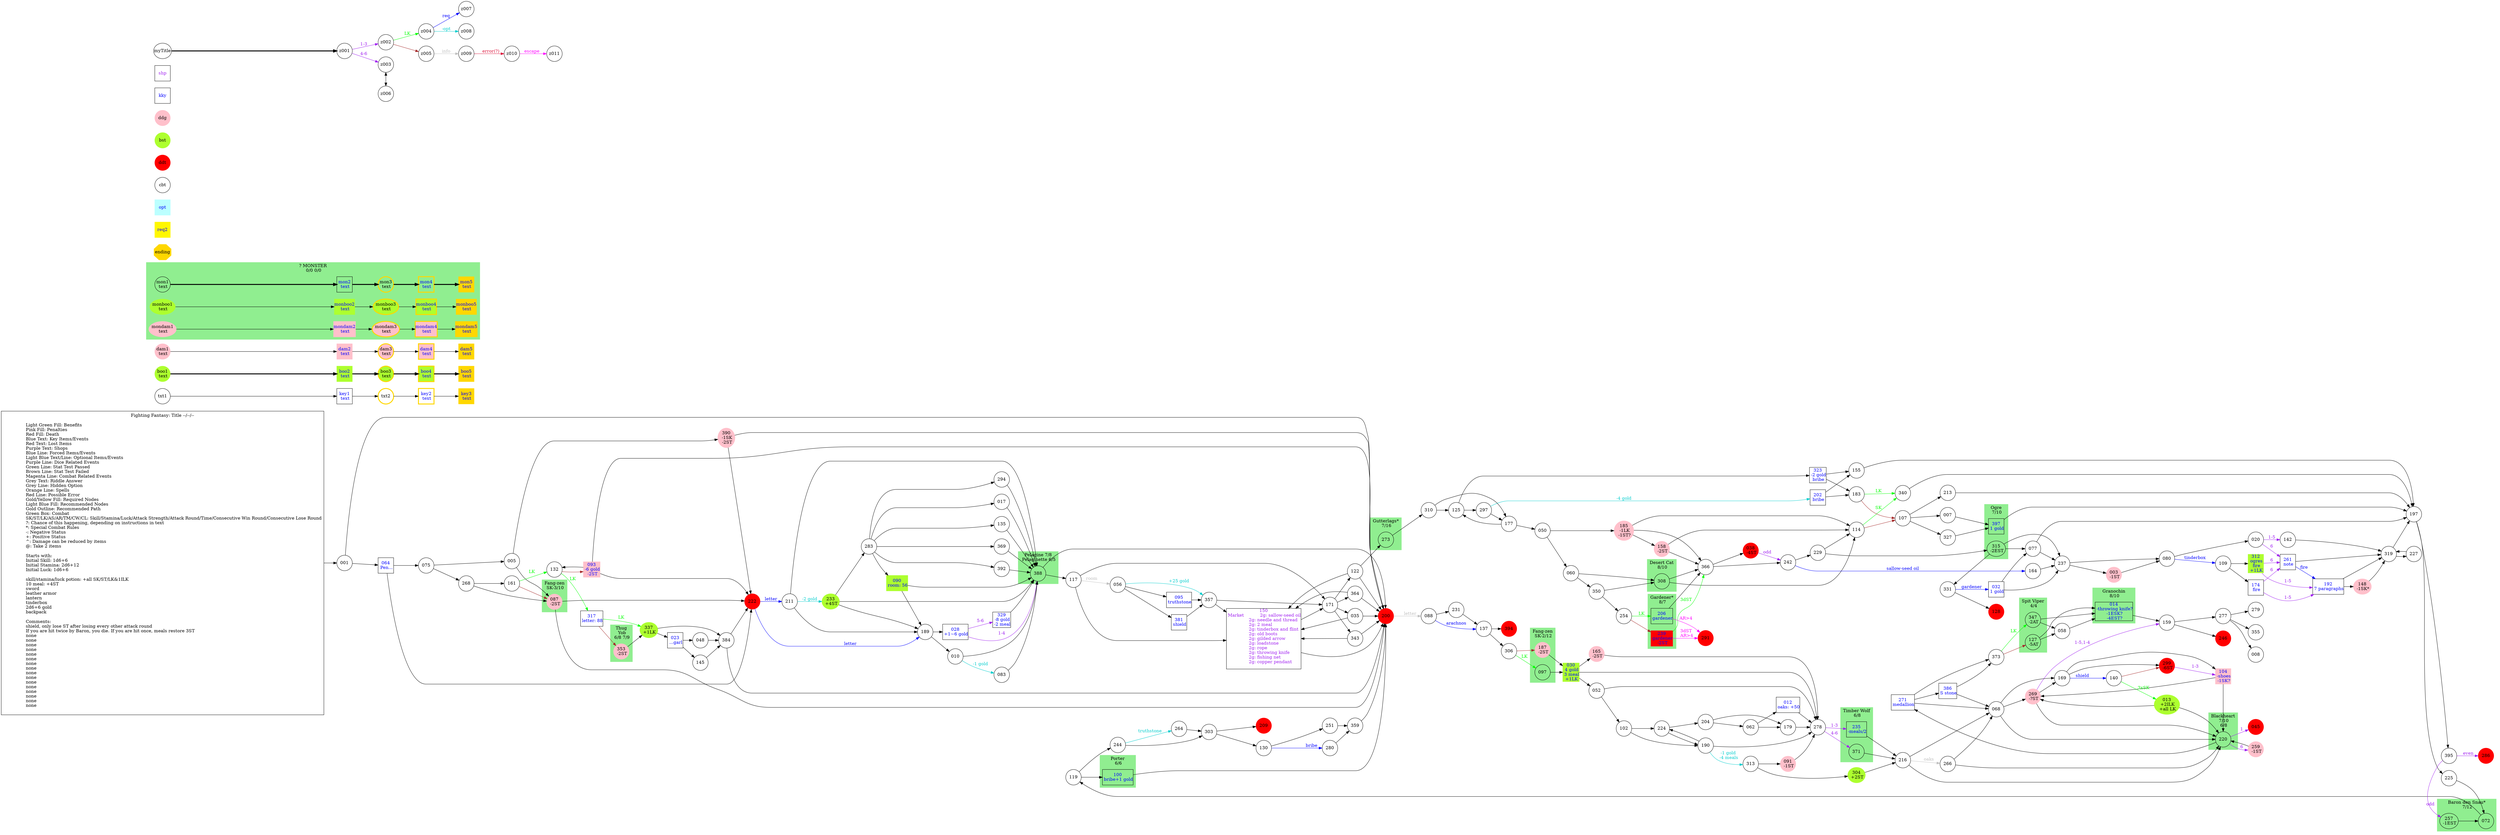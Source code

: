 digraph "Fighting Fantasy: Title" {
	// graph defaults
	rankdir=LR
	mclimit=50
	nodesep=.3 // changes horizontal separation of nodes
	ranksep=.4 // changes vertical separation of nodes
	node [height=.7
		width=.7
		shape=ellipse
		margin=0]
	edge[weight=5]

	// a box for a graph label
	// note that you can override the defaults set above
	title [label = "Fighting Fantasy: Title --/--/--\n\n \
		Light Green Fill: Benefits\l \
		Pink Fill: Penalties\l \
		Red Fill: Death\l \
		Blue Text: Key Items/Events\l \
		Red Text: Lost Items\l \
		Purple Text: Shops\l \
		Blue Line: Forced Items/Events\l \
		Light Blue Text/Line: Optional Items/Events\l \
		Purple Line: Dice Related Events\l \
		Green Line: Stat Test Passed\l \
		Brown Line: Stat Test Failed\l \
		Magenta Line: Combat Related Events\l \
		Grey Text: Riddle Answer\l \
		Grey Line: Hidden Option\l \
		Orange Line: Spells\l \
		Red Line: Possible Error\l \
		Gold/Yellow Fill: Required Nodes\l \
		Light Blue Fill: Recommended Nodes\l \
		Gold Outline: Recommended Path\l \
		Green Box: Combat\l \
		SK/ST/LK/AS/AR/TM/CW/CL: Skill/Stamina/Luck/Attack Strength/Attack Round/Time/Consecutive Win Round/Consecutive Lose Round\l \
		?: Chance of this happening, depending on instructions in text\l \
		*: Special Combat Rules\l \
		-: Negative Status\l \
		+: Positive Status\l \
		^: Damage can be reduced by items\l \
		@: Take 2 items\l\l \
		Starts with:\l \
		Initial Skill: 1d6+6\l \
		Initial Stamina: 2d6+12\l \
		Initial Luck: 1d6+6\l\l \
		skill/stamina/luck potion: +all SK/ST/LK&1ILK\l \
		10 meal: +4ST\l \
		sword\l \
		leather armor\l \
		lantern\l \
		tinderbox\l \
		2d6+6 gold\l \
		backpack\l\l \
		Comments:\l \
		shield, only lose ST after losing every other attack round\l \
		If you are hit twice by Baron, you die. If you are hit once, meals restore 3ST\l \
		none\l \
		none\l \
		none\l \
		none\l \
		none\l \
		none\l \
		none\l \
		none\l \
		none\l \
		none\l \
		none\l \
		none\l \
		none\l \
		none\l \
		none\l \
		none\l \
		"
		shape = "box"
		margin = 0.1]

	subgraph Required {
		node [style = "filled" color = "gold" fillcolor = "gold" fontcolor = "blue" shape = "rect"]
		key3
		boo5
		dam5
		monboo5
		mondam5
		mon5
		ending [fontcolor = "black" shape = "octagon"]
	}

	subgraph Required2 {
		node [style = "filled" color = "#FFF700" fillcolor = "#FFF700" fontcolor = "blue" shape = "rect"]
		req2
	}

	subgraph Recommended {
		node [penwidth = 3 color = "gold"]
		txt2
		key2 [shape = "rect" fontcolor = "blue"]
		boo3 [style = "filled" fillcolor = "greenyellow"]
		boo4 [style = "filled" fillcolor = "greenyellow"]
		dam3 [style = "filled" fillcolor = "pink"]
		dam4 [style = "filled" fillcolor = "pink"]
		monboo3 [style = "filled" fillcolor = "greenyellow"]
		monboo4 [style = "filled" fillcolor = "greenyellow"]
		mondam3 [style = "filled" fillcolor = "pink"]
		mondam4 [style = "filled" fillcolor = "pink"]
		mon3
		mon4
	}
	
	subgraph Optional {
		node [style = "filled" color = "paleturquoise1" fillcolor = "paleturquoise1" fontcolor = "blue" shape = "rect"]
		opt
	}

	subgraph Combat {
		style = "filled" color = "palegreen2"
		subgraph cluster_MONSTER {
			label = "? MONSTER\n 0/0 0/0"
			mon1 [label = "\N\n text"]
			mon2 [shape = "rect" fontcolor = "blue" label = "\N\n text"]
			mon3 [label = "\N\n text"]
			mon4 [shape = "rect" fontcolor = "blue" label = "\N\n text"]
			mon5 [shape = "rect" fontcolor = "blue" label = "\N\n text"]
			monboo1 [style = "filled" color = "greenyellow" label = "\N\n text"]
			monboo2 [shape = "rect" style = "filled" color = "greenyellow" fontcolor = "blue" label = "\N\n text"]
			monboo3 [label = "\N\n text"]
			monboo4 [shape = "rect" fontcolor = "blue" label = "\N\n text"]
			monboo5 [shape = "rect" fontcolor = "blue" label = "\N\n text"]
			mondam1 [style = "filled" color = "pink" label = "\N\n text"]
			mondam2 [shape = "rect" style = "filled" color = "pink" fontcolor = "blue" label = "\N\n text"]
			mondam3 [label = "\N\n text"]
			mondam4 [shape = "rect" fontcolor = "blue" label = "\N\n text"]
			mondam5 [shape = "rect" fontcolor = "blue" label = "\N\n text"]
		}
		
		subgraph cluster_FANG_ZEN {
			label = "Fang-zen\n SK-3/10"
			087 [style = "filled" color = "pink" label = "\N\n -2ST"]
		}
		
		subgraph cluster_THUG_YOB {
			label = "Thug\n Yob\n 6/8 7/9"
			353 [style = "filled" color = "pink" label = "\N\n -2ST"]
		}
		
		subgraph cluster_PELAGINE {
			label = "Pelagine 7/8\n Pelaginette 6/5"
			388
		}
		
		subgraph cluster_GUTTERLAGS {
			label = "Gutterlags*\n 7/16"
			273
		}
		
		subgraph cluster_BARON_DEN_SNAU {
			label = "Baron den Snau*\n 7/12"
			257 [label = "\N\n -1EST"]
			072
		}
		
		subgraph cluster_OGRE {
			label = "Ogre\n 7/10"
			315 [label = "\N\n -2EST"]
			397 [shape = "rect" fontcolor = "blue" label = "\N\n 1 gold"]
		}
		
		subgraph cluster_PORTER {
			label = "Porter\n 6/6"
			100 [shape = "rect" fontcolor = "blue" label = "\N\n bribe+1 gold"]
		}
		
		subgraph cluster_DESERT_CAT {
			label = "Desert Cat\n 8/10"
			308
		}
		
		subgraph cluster_GARDENER {
			label = "Gardener*\n 8/7"
			206 [shape = "rect" fontcolor = "blue" label = "\N\n gardener"]
			239 [shape = "rect" style = "filled" color = "red" fontcolor = "blue" label = "\N\n gardener\n -2ST"]
		}
		
		subgraph cluster_FANG_ZEN2 {
			label = "Fang-zen\n SK-2/12"
			097
			187 [style = "filled" color = "pink" label = "\N\n -2ST"]
		}
		
		subgraph cluster_TIMBER_WOLF {
			label = "Timber Wolf\n 6/8"
			235 [shape = "rect" fontcolor = "blue" label = "\N\n -meals/2"]
			371
		}
		
		subgraph cluster_BLACKHEART {
			label = "Blackheart\n 7/10\n 6/8"
			220
		}
		
		subgraph cluster_SPIT_VIPER {
			label = "Spit Viper\n 4/4"
			347 [label = "\N\n -2AT"]
			127 [label = "\N\n -5AT"]
		}
		
		subgraph cluster_GRANOCHIN {
			label = "Granochin\n 8/10"
			014 [shape = "rect" fontcolor = "blue" label = "\N\n -throwing knife?\n -1ESK?\n -4EST?"]
		}
		
		cbt
	}

	subgraph Death {
		node [style = "filled" color = "red"]
		ddt
		038 [label = "\N\n -4ST"]
		045
		128
		200
		209
		222
		246
		286
		291
		299 [label = "\N\n -6ST"]
		394
	}

	subgraph Boost {
		node [style = "filled" color = "greenyellow"]
		bst
		boo1 [label = "\N\n text"]
		boo2 [shape = "rect" fontcolor = "blue" label = "\N\n text"]
		boo3 [label = "\N\n text"]
		boo4 [shape = "rect" fontcolor = "blue" label = "\N\n text"]
		boo5 [shape = "rect" fontcolor = "blue" label = "\N\n text"]
		013 [label = "\N\n +2ILK\n +all LK"]
		030 [shape = "rect" fontcolor = "blue" label = "\N\n 4 gold\n 3 meal\n +1LK"]
		233 [label = "\N\n +4ST"]
		090 [shape = "rect" fontcolor = "blue" label = "\N\n moon: 112\n +1LK"]
		304 [label = "\N\n +2ST"]
		312 [shape = "rect" fontcolor = "blue" label = "\N\n ogres\n fire\n +1LK"]
		337 [label = "\N\n +1LK"]
	}

	subgraph Damage {
		node [style = "filled" color = "pink"]
		ddg
		dam1 [label = "\N\n text"]
		dam2 [shape = "rect" fontcolor = "blue" label = "\N\n text"]
		dam3 [label = "\N\n text"]
		dam4 [shape = "rect" fontcolor = "blue" label = "\N\n text"]
		dam5 [shape = "rect" fontcolor = "blue" label = "\N\n text"]
		003 [label = "\N\n -1ST"]
		091 [label = "\N\n -1ST"]
		093 [shape = "rect" fontcolor = "blue" label = "\N\n -6 gold\n -2ST"]
		104 [shape = "rect" fontcolor = "blue" label = "\N\n -shoes\n -1SK?"]
		148 [label = "\N\n -1SK*"]
		158 [label = "\N\n -2ST"]
		165 [label = "\N\n -2ST"]
		185 [label = "\N\n -1LK\n -1ST?"]
		259 [label = "\N\n -1ST"]
		269 [label = "\N\n -?ST"]
		390 [label = "\N\n -1SK\n -2ST"]
	}

	subgraph Key_Item {
		node [fontcolor = "blue" shape = "rect"]
		kky
		key1 [label = "\N\n text"]
		key2 [label = "\N\n text"]
		key3 [label = "\N\n text"]
		012 [label = "\N\n oaks: +50"]
		023 [label = "\N\n ...garl"]
		028 [label = "\N\n +1~6 gold"]
		032 [label = "\N\n 1 gold"]
		064 [label = "\N\n Pen..."]
		090 [label = "\N\n room: 56"]
		095 [label = "\N\n truthstone"]
		174 [label = "\N\n fire"]
		192 [label = "\N\n 7 paragraphs"]
		202 [label = "\N\n bribe"]
		261 [label = "\N\n note"]
		271 [label = "\N\n medallion"]
		317 [label = "\N\n letter: 88"]
		323 [label = "\N\n -2 gold\n bribe"]
		329 [label = "\N\n -8 gold\n -2 meal"]
		381 [label = "\N\n shield"]
		386 [label = "\N\n S stone"]
	}
	
	subgraph Shop {
		node [fontcolor = "purple" shape = "rect"]
		shp
		150 [label = "\N\n Market \
		2g: sallow-seed oil\l \
		2g: needle and thread\l \
		2g: 2 meal\l \
		2g: tinderbox and flint\l \
		2g: old boots\l \
		2g: gilded arrow\l \
		2g: loadstone\l \
		2g: rope\l \
		2g: throwing knife\l \
		2g: fishing net\l \
		2g: copper pendant\l \
		"]
	}

	mon1 -> mon2 -> mon3 -> mon4 -> mon5 [penwidth = 3]
	boo1 -> boo2 -> boo3 -> boo4 -> boo5 [penwidth = 3]
	dam1 -> dam2 -> dam3 -> dam4 -> dam5
	txt1 -> key1 -> txt2 -> key2 -> key3
	monboo1 -> monboo2 -> monboo3 -> monboo4 -> monboo5
	mondam1 -> mondam2 -> mondam3 -> mondam4 -> mondam5

	myTitle -> z001 [penwidth = 3]
	z001 -> z002 [color = "purple" fontcolor = "purple" label = "1-3"]
	z001 -> z003 [color = "purple" fontcolor = "purple" label = "4-6"]
	z002 -> z004 [color = "green" fontcolor = "green" label = "LK"]
	z002 -> z005 [color = "brown"]
	z003 -> z006 [dir = "both"]
	z004 -> z007 [color = "blue" fontcolor = "blue" label = "req"]
	z004 -> z008 [color = "cyan3" fontcolor = "cyan3" label = "-opt"]
	z005 -> z009 [color = "grey" fontcolor = "grey" label = "info"]
	z009 -> z010 [color = "crimson" fontcolor = "crimson" label = "error(?)"]
	z010 -> z011 [color = "magenta" fontcolor = "magenta" label = "escape"]
	{
		rank = same
		z003
		z006
	}
	title -> 001
	001 -> 200
	001 -> 064
//	002 -> 
	003 -> 080
//	004 -> 
	005 -> 390
	005 -> 087
//	006 -> 
	007 -> 397
//	008 -> 
//	009 -> 
	010 -> 083 [color = "cyan3" fontcolor = "cyan3" label = "-1 gold"]
	010 -> 388
//	011 -> 
	012 -> 278
	013 -> 269
	013 -> 220
	014 -> 159
//	015 -> 
//	016 -> 
	017 -> 388
//	018 -> 
//	019 -> 
	020 -> 261 [color = "purple" fontcolor = "purple" label = "6"]
	020 -> 142 [color = "purple" fontcolor = "purple" label = "1-5"]
//	021 -> 
//	022 -> 
	023 -> 048
	023 -> 145
//	024 -> 
//	025 -> 
//	026 -> 
//	027 -> 
	028 -> 329 [color = "purple" fontcolor = "purple" label = "5-6"]
	028 -> 388 [color = "purple" fontcolor = "purple" label = "1-4"]
//	029 -> 
	030 -> 052
	030 -> 165
	030 -> 278
//	031 -> 
	032 -> 077
	032 -> 237
//	033 -> 
//	034 -> 
	035 -> 150
	035 -> 200
//	036 -> 
//	037 -> 
	038 -> 242 [color = "purple" fontcolor = "purple" label = "odd"]
//	039 -> 
//	040 -> 
//	041 -> 
//	042 -> 
//	043 -> 
//	044 -> 
//	046 -> 
//	047 -> 
	048 -> 384
//	049 -> 
	050 -> 185
	050 -> 060
//	051 -> 
	052 -> 102
	052 -> 278
//	053 -> 
//	054 -> 
//	055 -> 
	056 -> 095
	056 -> 357 [color = "cyan3" fontcolor = "cyan3" label = "+25 gold"]
	056 -> 381
//	057 -> 
	058 -> 014
//	059 -> 
	060 -> 308
	060 -> 350
//	061 -> 
	062 -> 179
	062 -> 012
//	063 -> 
	064 -> 075
	064 -> 222
//	065 -> 
//	066 -> 
//	067 -> 
	068 -> 169
	068 -> 269
	068 -> 220
//	069 -> 
//	070 -> 
//	071 -> 
	072 -> 119
//	073 -> 
//	074 -> 
	075 -> 268
	075 -> 005
//	076 -> 
	077 -> 197
	077 -> 237
//	078 -> 
//	079 -> 
	080 -> 109 [color = "blue" fontcolor = "blue" label = "tinderbox"]
	080 -> 020
//	081 -> 
//	082 -> 
	083 -> 388
//	084 -> 
//	085 -> 
//	086 -> 
	087 -> 200
	087 -> 222
	088 -> 137 [color = "blue" fontcolor = "blue" label = "arachnos"]
	088 -> 231
//	089 -> 
	090 -> 189
	090 -> 388
	091 -> 278
//	092 -> 
	093 -> 132
	093 -> 200
	093 -> 222
//	094 -> 
	095 -> 357
//	096 -> 
	097 -> 030
//	098 -> 
//	099 -> 
	100 -> 200
//	101 -> 
	102 -> 224
	102 -> 190
//	103 -> 
	104 -> 269
	104 -> 220
//	105 -> 
//	106 -> 
	107 -> 007
	107 -> 213
	107 -> 327
//	108 -> 
	109 -> 174
	109 -> 312
//	110 -> 
//	111 -> 
//	112 -> 
//	113 -> 
	114 -> 340 [color = "green" fontcolor = "green" label = "SK"]
	114 -> 107 [color = "brown"]
//	115 -> 
//	116 -> 
	117 -> 056 [color = "grey" fontcolor = "grey" label = "room"]
	117 -> 150
	117 -> 171
//	118 -> 
	119 -> 100
	119 -> 244
//	120 -> 
//	121 -> 
	122 -> 273
	122 -> 150
	122 -> 200
//	123 -> 
//	124 -> 
	125 -> 297
	125 -> 323
//	126 -> 
	127 -> 014
	127 -> 058
//	129 -> 
	130 -> 280 [color = "blue" fontcolor = "blue" label = "bribe"]
	130 -> 251
//	131 -> 
	132 -> 317 [color = "green" fontcolor = "green" label = "LK"]
	132 -> 093 [color = "brown"]
//	133 -> 
//	134 -> 
	135 -> 388
//	136 -> 
	137 -> 394
	137 -> 306
//	138 -> 
//	139 -> 
	140 -> 013 [color = "green" fontcolor = "green" label = "3xSK"]
	140 -> 299 [color = "brown"]
//	141 -> 
	142 -> 319
//	143 -> 
//	144 -> 
	145 -> 384
//	146 -> 
//	147 -> 
	148 -> 319
//	149 -> 
	150 -> 200
	150 -> 171
//	151 -> 
//	152 -> 
//	153 -> 
//	154 -> 
	155 -> 197
//	156 -> 
//	157 -> 
	158 -> 366
	158 -> 114
	159 -> 277
	159 -> 246
//	160 -> 
	161 -> 132 [color = "green" fontcolor = "green" label = "LK"]
	161 -> 087 [color = "brown"]
//	162 -> 
//	163 -> 
	164 -> 237
	165 -> 278
//	166 -> 
//	167 -> 
//	168 -> 
	169 -> 140 [color = "blue" fontcolor = "blue" label = "shield"]
	169 -> 104
	169 -> 299
//	170 -> 
	171 -> 122
	171 -> 364
	171 -> 035
	171 -> 343
//	172 -> 
//	173 -> 
	174 -> 261 [color = "purple" fontcolor = "purple" label = "6"]
	174 -> 192 [color = "purple" fontcolor = "purple" label = "1-5"]
//	175 -> 
//	176 -> 
	177 -> 125
	177 -> 050
//	178 -> 
	179 -> 278
//	180 -> 
//	181 -> 
//	182 -> 
	183 -> 340 [color = "green" fontcolor = "green" label = "LK"]
	183 -> 107 [color = "brown"]
//	184 -> 
	185 -> 158
	185 -> 366
	185 -> 114
//	186 -> 
	187 -> 030
//	188 -> 
	189 -> 010
	189 -> 028
	190 -> 313 [color = "cyan3" fontcolor = "cyan3" label = "-1 gold\n -4 meals"]
	190 -> 224
	190 -> 278
//	191 -> 
	192 -> 148
	192 -> 319
//	193 -> 
//	194 -> 
//	195 -> 
//	196 -> 
	197 -> 395
	197 -> 225
//	198 -> 
//	199 -> 
	200 -> 088 [color = "grey" fontcolor = "grey" label = "letter"]
//	201 -> 
	202 -> 183
	202 -> 155
//	203 -> 
	204 -> 179
	204 -> 062
//	205 -> 
	206 -> 291 [color = "magenta" fontcolor = "magenta" label = "AR>4"]
	206 -> 366
//	207 -> 
//	208 -> 
//	210 -> 
	211 -> 233 [color = "cyan3" fontcolor = "cyan3" label = "-2 gold"]
	211 -> 189
	211 -> 388
//	212 -> 
	213 -> 197
//	214 -> 
//	215 -> 
	216 -> 266 [color = "grey" fontcolor = "grey" label = "oaks"]
	216 -> 068
	216 -> 220
//	217 -> 
//	218 -> 
//	219 -> 
	220 -> 045 [color = "purple" fontcolor = "purple" label = "1"]
	220 -> 259 [color = "purple" fontcolor = "purple" label = "6"]
	220 -> 271
//	221 -> 
	222 -> 211 [color = "blue" fontcolor = "blue" label = "letter"]
	222 -> 189 [color = "blue" fontcolor = "blue" label = "letter"]
//	223 -> 
	224 -> 204
	224 -> 190
	225 -> 072
//	226 -> 
	227 -> 319
//	228 -> 
	229 -> 114
	229 -> 315
//	230 -> 
	231 -> 137
//	232 -> 
	233 -> 283
	233 -> 189
	233 -> 388
//	234 -> 
	235 -> 216
//	236 -> 
	237 -> 003
	237 -> 080
//	238 -> 
	239 -> 291 [color = "magenta" fontcolor = "magenta" label = "3dST\n AR>4"]
	239 -> 366 [color = "green" fontcolor = "green" label = "3dST"]
//	240 -> 
//	241 -> 
	242 -> 164 [color = "blue" fontcolor = "blue" label = "sallow-seed oil"]
	242 -> 229
//	243 -> 
	244 -> 264 [color = "cyan3" fontcolor = "cyan3" label = "truthstone"]
	244 -> 303
//	245 -> 
//	247 -> 
//	248 -> 
//	249 -> 
//	250 -> 
	251 -> 359
//	252 -> 
//	253 -> 
	254 -> 206 [color = "green" fontcolor = "green" label = "LK"]
	254 -> 239 [color = "brown"]
//	255 -> 
//	256 -> 
	257 -> 072
//	258 -> 
	259 -> 220
//	260 -> 
	261 -> 192 [color = "blue" fontcolor = "blue" label = "fire"]
	261 -> 319
//	262 -> 
//	263 -> 
	264 -> 303
//	265 -> 
	266 -> 068
	266 -> 220
//	267 -> 
	268 -> 161
	268 -> 087
	269 -> 159 [color = "purple" fontcolor = "purple" label = "1-5,1-4"]
	269 -> 220
	269 -> 169
//	270 -> 
	271 -> 386
	271 -> 373
	271 -> 068
//	272 -> 
	273 -> 310
//	274 -> 
//	275 -> 
//	276 -> 
	277 -> 279
	277 -> 355
	277 -> 008
	278 -> 235 [color = "purple" fontcolor = "purple" label = "1-3"]
	278 -> 371 [color = "purple" fontcolor = "purple" label = "4-6"]
//	279 -> 
	280 -> 359
//	281 -> 
//	282 -> 
	283 -> 369
	283 -> 017
	283 -> 392
	283 -> 090
	283 -> 135
	283 -> 294
//	284 -> 
//	285 -> 
//	287 -> 
//	288 -> 
//	289 -> 
//	290 -> 
//	292 -> 
//	293 -> 
	294 -> 388
//	295 -> 
//	296 -> 
	297 -> 202 [color = "cyan3" fontcolor = "cyan3" label = "-4 gold"]
	297 -> 177
//	298 -> 
	299 -> 104 [color = "purple" fontcolor = "purple" label = "1-3"]
//	300 -> 
//	301 -> 
//	302 -> 
	303 -> 209
	303 -> 130
	304 -> 216
//	305 -> 
	306 -> 097 [color = "green" fontcolor = "green" label = "LK"]
	306 -> 187 [color = "brown"]
//	307 -> 
	308 -> 114
	308 -> 366
//	309 -> 
	310 -> 125
	310 -> 177
//	311 -> 
	312 -> 261 [color = "purple" fontcolor = "purple" label = "6"]
	312 -> 192 [color = "purple" fontcolor = "purple" label = "1-5"]
	313 -> 091
	313 -> 304
//	314 -> 
	315 -> 331
	315 -> 077
	315 -> 237
//	316 -> 
	317 -> 337 [color = "green" fontcolor = "green" label = "LK"]
	317 -> 353 [color = "brown"]
//	318 -> 
	319 -> 227
	319 -> 197
//	320 -> 
//	321 -> 
//	322 -> 
	323 -> 183
	323 -> 155
//	324 -> 
//	325 -> 
//	326 -> 
	327 -> 397
//	328 -> 
	329 -> 388
//	330 -> 
	331 -> 032 [color = "blue" fontcolor = "blue" label = "gardener"]
	331 -> 128
//	332 -> 
//	333 -> 
//	334 -> 
//	335 -> 
//	336 -> 
	337 -> 023
	337 -> 384
//	338 -> 
//	339 -> 
	340 -> 197
//	341 -> 
//	342 -> 
	343 -> 150
	343 -> 200
//	344 -> 
//	345 -> 
//	346 -> 
	347 -> 014
	347 -> 058
//	348 -> 
//	349 -> 
	350 -> 254
	350 -> 308
//	351 -> 
//	352 -> 
	353 -> 337
//	354 -> 
//	355 -> 
//	356 -> 
	357 -> 150
	357 -> 171
//	358 -> 
	359 -> 200
//	360 -> 
//	361 -> 
//	362 -> 
//	363 -> 
	364 -> 150
	364 -> 200
//	365 -> 
	366 -> 038
	366 -> 242
//	367 -> 
//	368 -> 
	369 -> 388
//	370 -> 
	371 -> 216
//	372 -> 
	373 -> 347 [color = "green" fontcolor = "green" label = "LK"]
	373 -> 127 [color = "brown"]
//	374 -> 
//	375 -> 
//	376 -> 
//	377 -> 
//	378 -> 
//	379 -> 
//	380 -> 
	381 -> 357
//	382 -> 
//	383 -> 
	384 -> 200
	384 -> 222
//	385 -> 
	386 -> 373
	386 -> 068
//	387 -> 
	388 -> 200
	388 -> 117
//	389 -> 
	390 -> 200
	390 -> 222
//	391 -> 
	392 -> 388
//	393 -> 
	395 -> 286 [color = "purple" fontcolor = "purple" label = "even"]
	395 -> 257 [color = "purple" fontcolor = "purple" label = "odd"]
//	396 -> 
	397 -> 197
//	398 -> 
//	399 -> 
//	400 -> 
}
